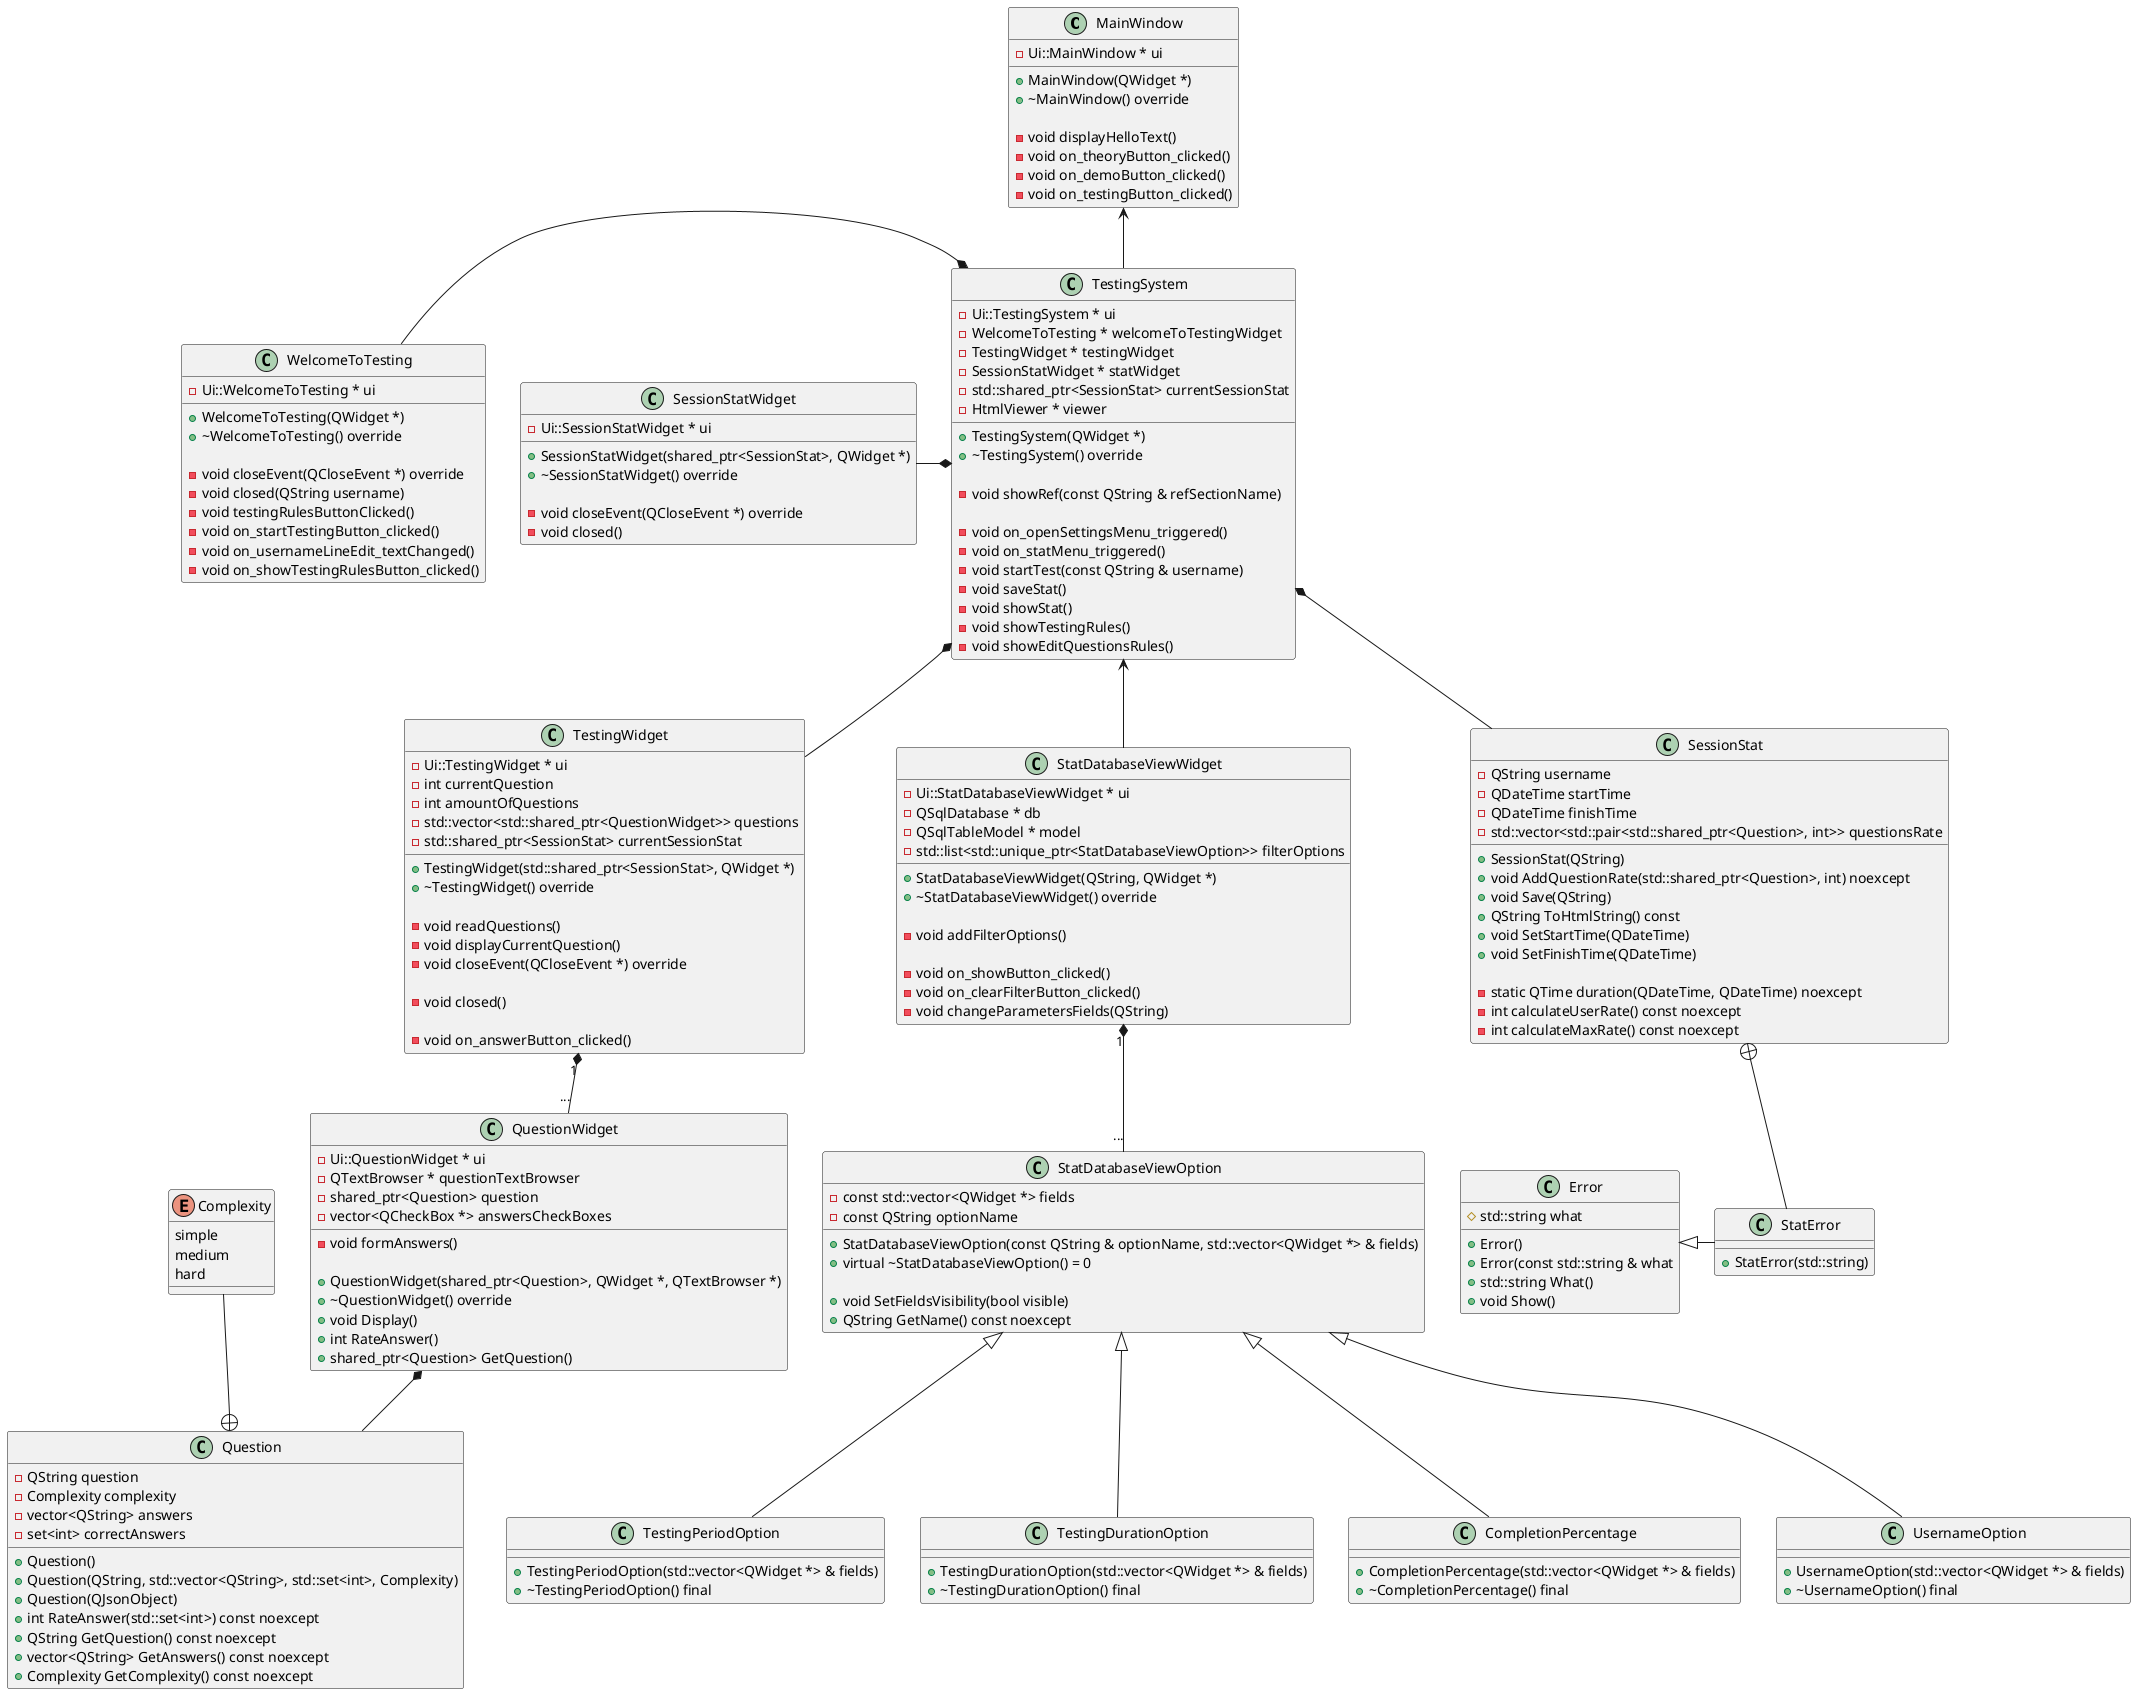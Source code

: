 @startuml
'https://plantuml.com/class-diagram

class MainWindow {
    - Ui::MainWindow * ui

    + MainWindow(QWidget *)
    + ~MainWindow() override

    - void displayHelloText()
    - void on_theoryButton_clicked()
    - void on_demoButton_clicked()
    - void on_testingButton_clicked()
}

class TestingSystem {
	- Ui::TestingSystem * ui
	- WelcomeToTesting * welcomeToTestingWidget
	- TestingWidget * testingWidget
	- SessionStatWidget * statWidget
	- std::shared_ptr<SessionStat> currentSessionStat
    - HtmlViewer * viewer

	+ TestingSystem(QWidget *)
	+ ~TestingSystem() override

    - void showRef(const QString & refSectionName)

	- void on_openSettingsMenu_triggered()
	- void on_statMenu_triggered()
	- void startTest(const QString & username)
	- void saveStat()
	- void showStat()
	- void showTestingRules()
    - void showEditQuestionsRules()
}
MainWindow <-- TestingSystem

class QuestionWidget {
	- Ui::QuestionWidget * ui
	- QTextBrowser * questionTextBrowser
	- shared_ptr<Question> question
	- vector<QCheckBox *> answersCheckBoxes
	- void formAnswers()

	+ QuestionWidget(shared_ptr<Question>, QWidget *, QTextBrowser *)
	+ ~QuestionWidget() override
	+ void Display()
	+ int RateAnswer()
	+ shared_ptr<Question> GetQuestion()
}
TestingWidget "1" *-- "..." QuestionWidget

enum Complexity {
    simple
    medium
    hard
}
class Question {
	- QString question
	- Complexity complexity
	- vector<QString> answers
	- set<int> correctAnswers

	+ Question()
	+ Question(QString, std::vector<QString>, std::set<int>, Complexity)
	+ Question(QJsonObject)
	+ int RateAnswer(std::set<int>) const noexcept
	+ QString GetQuestion() const noexcept
	+ vector<QString> GetAnswers() const noexcept
	+ Complexity GetComplexity() const noexcept
}
Question +-up- Complexity
QuestionWidget *-- Question

class SessionStatWidget {
    - Ui::SessionStatWidget * ui

	+ SessionStatWidget(shared_ptr<SessionStat>, QWidget *)
	+ ~SessionStatWidget() override

	- void closeEvent(QCloseEvent *) override
	- void closed()
}
TestingSystem *-left- SessionStatWidget

class StatDatabaseViewWidget {
	- Ui::StatDatabaseViewWidget * ui
	- QSqlDatabase * db
	- QSqlTableModel * model
	- std::list<std::unique_ptr<StatDatabaseViewOption>> filterOptions

	+ StatDatabaseViewWidget(QString, QWidget *)
	+ ~StatDatabaseViewWidget() override

	- void addFilterOptions()

	- void on_showButton_clicked()
	- void on_clearFilterButton_clicked()
	- void changeParametersFields(QString)
}
TestingSystem <-- StatDatabaseViewWidget

class StatError {
    + StatError(std::string)
}
Error <|-right- StatError
SessionStat +-- StatError

class SessionStat {
	- QString username
	- QDateTime startTime
	- QDateTime finishTime
	- std::vector<std::pair<std::shared_ptr<Question>, int>> questionsRate

	+ SessionStat(QString)
	+ void AddQuestionRate(std::shared_ptr<Question>, int) noexcept
	+ void Save(QString)
	+ QString ToHtmlString() const
	+ void SetStartTime(QDateTime)
	+ void SetFinishTime(QDateTime)

	- static QTime duration(QDateTime, QDateTime) noexcept
	- int calculateUserRate() const noexcept
	- int calculateMaxRate() const noexcept
}
TestingSystem *-- SessionStat

class WelcomeToTesting {
	- Ui::WelcomeToTesting * ui

	+ WelcomeToTesting(QWidget *)
	+ ~WelcomeToTesting() override

	- void closeEvent(QCloseEvent *) override
	- void closed(QString username)
	- void testingRulesButtonClicked()
	- void on_startTestingButton_clicked()
	- void on_usernameLineEdit_textChanged()
	- void on_showTestingRulesButton_clicked()
}
TestingSystem *-left- WelcomeToTesting

class TestingWidget {
	- Ui::TestingWidget * ui
	- int currentQuestion
	- int amountOfQuestions
	- std::vector<std::shared_ptr<QuestionWidget>> questions
	- std::shared_ptr<SessionStat> currentSessionStat

    + TestingWidget(std::shared_ptr<SessionStat>, QWidget *)
    + ~TestingWidget() override

	- void readQuestions()
	- void displayCurrentQuestion()
	- void closeEvent(QCloseEvent *) override

	- void closed()

	- void on_answerButton_clicked()
}
TestingSystem *-- TestingWidget

class StatDatabaseViewOption {
    - const std::vector<QWidget *> fields
    - const QString optionName

    + StatDatabaseViewOption(const QString & optionName, std::vector<QWidget *> & fields)
    + virtual ~StatDatabaseViewOption() = 0

    + void SetFieldsVisibility(bool visible)
    + QString GetName() const noexcept
}
StatDatabaseViewWidget "1" *-- "..." StatDatabaseViewOption

class UsernameOption {
    + UsernameOption(std::vector<QWidget *> & fields)
    + ~UsernameOption() final
}
StatDatabaseViewOption <|-- UsernameOption

class TestingPeriodOption {
    + TestingPeriodOption(std::vector<QWidget *> & fields)
    + ~TestingPeriodOption() final
}
StatDatabaseViewOption <|-- TestingPeriodOption

class TestingDurationOption {
    + TestingDurationOption(std::vector<QWidget *> & fields)
    + ~TestingDurationOption() final
}
StatDatabaseViewOption <|-- TestingDurationOption

class CompletionPercentage {
    + CompletionPercentage(std::vector<QWidget *> & fields)
    + ~CompletionPercentage() final
}
StatDatabaseViewOption <|-- CompletionPercentage

class Error {
    # std::string what

    + Error()
    + Error(const std::string & what
    + std::string What()
    + void Show()
}

@enduml